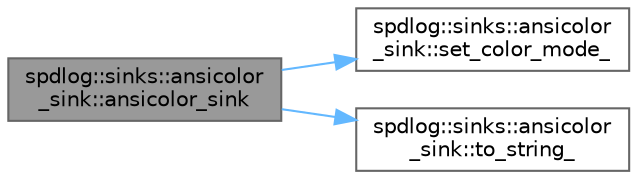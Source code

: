 digraph "spdlog::sinks::ansicolor_sink::ansicolor_sink"
{
 // LATEX_PDF_SIZE
  bgcolor="transparent";
  edge [fontname=Helvetica,fontsize=10,labelfontname=Helvetica,labelfontsize=10];
  node [fontname=Helvetica,fontsize=10,shape=box,height=0.2,width=0.4];
  rankdir="LR";
  Node1 [id="Node000001",label="spdlog::sinks::ansicolor\l_sink::ansicolor_sink",height=0.2,width=0.4,color="gray40", fillcolor="grey60", style="filled", fontcolor="black",tooltip=" "];
  Node1 -> Node2 [id="edge1_Node000001_Node000002",color="steelblue1",style="solid",tooltip=" "];
  Node2 [id="Node000002",label="spdlog::sinks::ansicolor\l_sink::set_color_mode_",height=0.2,width=0.4,color="grey40", fillcolor="white", style="filled",URL="$classspdlog_1_1sinks_1_1ansicolor__sink.html#ae1bfcb7f67ba33704932f87d50f47f28",tooltip=" "];
  Node1 -> Node3 [id="edge2_Node000001_Node000003",color="steelblue1",style="solid",tooltip=" "];
  Node3 [id="Node000003",label="spdlog::sinks::ansicolor\l_sink::to_string_",height=0.2,width=0.4,color="grey40", fillcolor="white", style="filled",URL="$classspdlog_1_1sinks_1_1ansicolor__sink.html#a19382799a25e5fa6f665f054193e6670",tooltip=" "];
}
